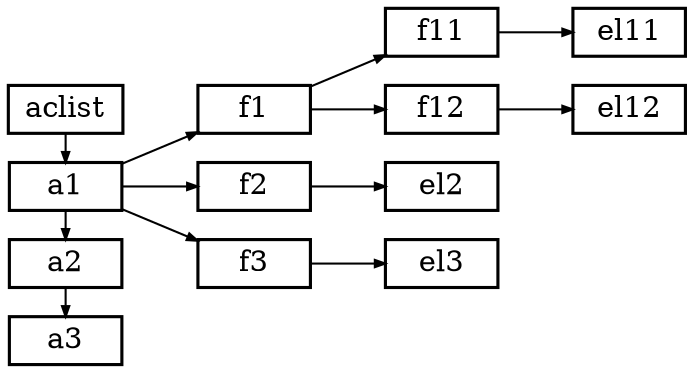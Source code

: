 digraph mvc
{
	graph [
		rankdir="LR"
		nodesep="0.2"
		ranksep="0.5"
	]

	node [
		shape="box"
		fontsize="14"
		style="solid"
		height="0.25"
		penwidth="1.5"
		color=black
	]

	edge [
		penwidth="1.0"
		arrowsize="0.5"
	]


	aclist -> a1
	a1 -> a2
	a2 -> a3

	a1 -> f1
	a1 -> f2
	a1 -> f3

	f1 -> f11
	f11 -> el11
	f1 -> f12
	f12 -> el12

	f2 -> el2
	f3 -> el3

	{ rank=same aclist a1 a2 a3 }
}

